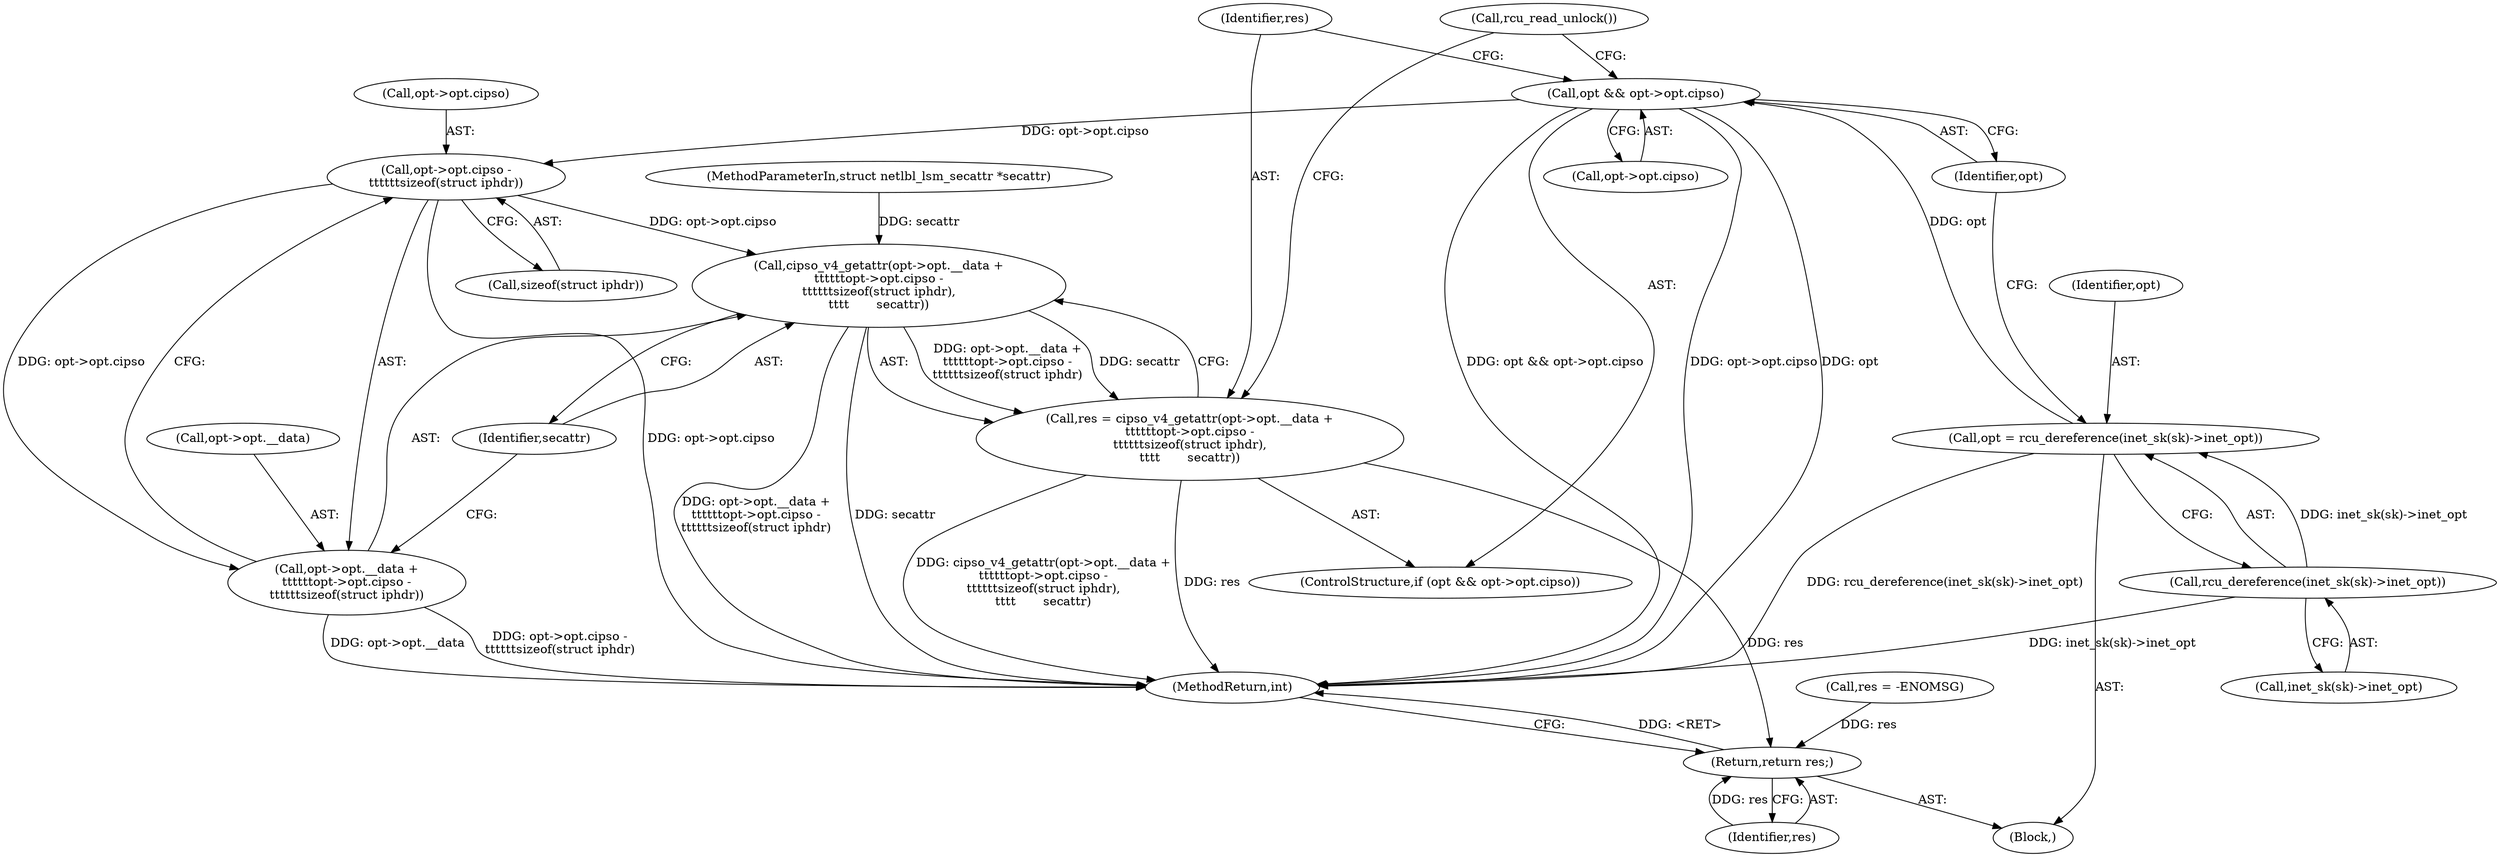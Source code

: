digraph "0_linux_f6d8bd051c391c1c0458a30b2a7abcd939329259_9@API" {
"1000135" [label="(Call,opt->opt.cipso -\n\t\t\t\t\t\tsizeof(struct iphdr))"];
"1000119" [label="(Call,opt && opt->opt.cipso)"];
"1000111" [label="(Call,opt = rcu_dereference(inet_sk(sk)->inet_opt))"];
"1000113" [label="(Call,rcu_dereference(inet_sk(sk)->inet_opt))"];
"1000128" [label="(Call,cipso_v4_getattr(opt->opt.__data +\n\t\t\t\t\t\topt->opt.cipso -\n\t\t\t\t\t\tsizeof(struct iphdr),\n\t\t\t\t       secattr))"];
"1000126" [label="(Call,res = cipso_v4_getattr(opt->opt.__data +\n\t\t\t\t\t\topt->opt.cipso -\n\t\t\t\t\t\tsizeof(struct iphdr),\n\t\t\t\t       secattr))"];
"1000145" [label="(Return,return res;)"];
"1000129" [label="(Call,opt->opt.__data +\n\t\t\t\t\t\topt->opt.cipso -\n\t\t\t\t\t\tsizeof(struct iphdr))"];
"1000127" [label="(Identifier,res)"];
"1000112" [label="(Identifier,opt)"];
"1000136" [label="(Call,opt->opt.cipso)"];
"1000121" [label="(Call,opt->opt.cipso)"];
"1000144" [label="(Call,rcu_read_unlock())"];
"1000129" [label="(Call,opt->opt.__data +\n\t\t\t\t\t\topt->opt.cipso -\n\t\t\t\t\t\tsizeof(struct iphdr))"];
"1000114" [label="(Call,inet_sk(sk)->inet_opt)"];
"1000126" [label="(Call,res = cipso_v4_getattr(opt->opt.__data +\n\t\t\t\t\t\topt->opt.cipso -\n\t\t\t\t\t\tsizeof(struct iphdr),\n\t\t\t\t       secattr))"];
"1000113" [label="(Call,rcu_dereference(inet_sk(sk)->inet_opt))"];
"1000102" [label="(MethodParameterIn,struct netlbl_lsm_secattr *secattr)"];
"1000119" [label="(Call,opt && opt->opt.cipso)"];
"1000128" [label="(Call,cipso_v4_getattr(opt->opt.__data +\n\t\t\t\t\t\topt->opt.cipso -\n\t\t\t\t\t\tsizeof(struct iphdr),\n\t\t\t\t       secattr))"];
"1000135" [label="(Call,opt->opt.cipso -\n\t\t\t\t\t\tsizeof(struct iphdr))"];
"1000118" [label="(ControlStructure,if (opt && opt->opt.cipso))"];
"1000111" [label="(Call,opt = rcu_dereference(inet_sk(sk)->inet_opt))"];
"1000141" [label="(Call,sizeof(struct iphdr))"];
"1000120" [label="(Identifier,opt)"];
"1000143" [label="(Identifier,secattr)"];
"1000106" [label="(Call,res = -ENOMSG)"];
"1000145" [label="(Return,return res;)"];
"1000147" [label="(MethodReturn,int)"];
"1000103" [label="(Block,)"];
"1000130" [label="(Call,opt->opt.__data)"];
"1000146" [label="(Identifier,res)"];
"1000135" -> "1000129"  [label="AST: "];
"1000135" -> "1000141"  [label="CFG: "];
"1000136" -> "1000135"  [label="AST: "];
"1000141" -> "1000135"  [label="AST: "];
"1000129" -> "1000135"  [label="CFG: "];
"1000135" -> "1000147"  [label="DDG: opt->opt.cipso"];
"1000135" -> "1000128"  [label="DDG: opt->opt.cipso"];
"1000135" -> "1000129"  [label="DDG: opt->opt.cipso"];
"1000119" -> "1000135"  [label="DDG: opt->opt.cipso"];
"1000119" -> "1000118"  [label="AST: "];
"1000119" -> "1000120"  [label="CFG: "];
"1000119" -> "1000121"  [label="CFG: "];
"1000120" -> "1000119"  [label="AST: "];
"1000121" -> "1000119"  [label="AST: "];
"1000127" -> "1000119"  [label="CFG: "];
"1000144" -> "1000119"  [label="CFG: "];
"1000119" -> "1000147"  [label="DDG: opt && opt->opt.cipso"];
"1000119" -> "1000147"  [label="DDG: opt->opt.cipso"];
"1000119" -> "1000147"  [label="DDG: opt"];
"1000111" -> "1000119"  [label="DDG: opt"];
"1000111" -> "1000103"  [label="AST: "];
"1000111" -> "1000113"  [label="CFG: "];
"1000112" -> "1000111"  [label="AST: "];
"1000113" -> "1000111"  [label="AST: "];
"1000120" -> "1000111"  [label="CFG: "];
"1000111" -> "1000147"  [label="DDG: rcu_dereference(inet_sk(sk)->inet_opt)"];
"1000113" -> "1000111"  [label="DDG: inet_sk(sk)->inet_opt"];
"1000113" -> "1000114"  [label="CFG: "];
"1000114" -> "1000113"  [label="AST: "];
"1000113" -> "1000147"  [label="DDG: inet_sk(sk)->inet_opt"];
"1000128" -> "1000126"  [label="AST: "];
"1000128" -> "1000143"  [label="CFG: "];
"1000129" -> "1000128"  [label="AST: "];
"1000143" -> "1000128"  [label="AST: "];
"1000126" -> "1000128"  [label="CFG: "];
"1000128" -> "1000147"  [label="DDG: opt->opt.__data +\n\t\t\t\t\t\topt->opt.cipso -\n\t\t\t\t\t\tsizeof(struct iphdr)"];
"1000128" -> "1000147"  [label="DDG: secattr"];
"1000128" -> "1000126"  [label="DDG: opt->opt.__data +\n\t\t\t\t\t\topt->opt.cipso -\n\t\t\t\t\t\tsizeof(struct iphdr)"];
"1000128" -> "1000126"  [label="DDG: secattr"];
"1000102" -> "1000128"  [label="DDG: secattr"];
"1000126" -> "1000118"  [label="AST: "];
"1000127" -> "1000126"  [label="AST: "];
"1000144" -> "1000126"  [label="CFG: "];
"1000126" -> "1000147"  [label="DDG: res"];
"1000126" -> "1000147"  [label="DDG: cipso_v4_getattr(opt->opt.__data +\n\t\t\t\t\t\topt->opt.cipso -\n\t\t\t\t\t\tsizeof(struct iphdr),\n\t\t\t\t       secattr)"];
"1000126" -> "1000145"  [label="DDG: res"];
"1000145" -> "1000103"  [label="AST: "];
"1000145" -> "1000146"  [label="CFG: "];
"1000146" -> "1000145"  [label="AST: "];
"1000147" -> "1000145"  [label="CFG: "];
"1000145" -> "1000147"  [label="DDG: <RET>"];
"1000146" -> "1000145"  [label="DDG: res"];
"1000106" -> "1000145"  [label="DDG: res"];
"1000130" -> "1000129"  [label="AST: "];
"1000143" -> "1000129"  [label="CFG: "];
"1000129" -> "1000147"  [label="DDG: opt->opt.__data"];
"1000129" -> "1000147"  [label="DDG: opt->opt.cipso -\n\t\t\t\t\t\tsizeof(struct iphdr)"];
}
